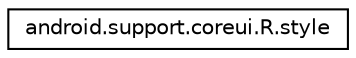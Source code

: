 digraph "Graphical Class Hierarchy"
{
 // INTERACTIVE_SVG=YES
 // LATEX_PDF_SIZE
  edge [fontname="Helvetica",fontsize="10",labelfontname="Helvetica",labelfontsize="10"];
  node [fontname="Helvetica",fontsize="10",shape=record];
  rankdir="LR";
  Node0 [label="android.support.coreui.R.style",height=0.2,width=0.4,color="black", fillcolor="white", style="filled",URL="$classandroid_1_1support_1_1coreui_1_1_r_1_1style.html",tooltip=" "];
}
